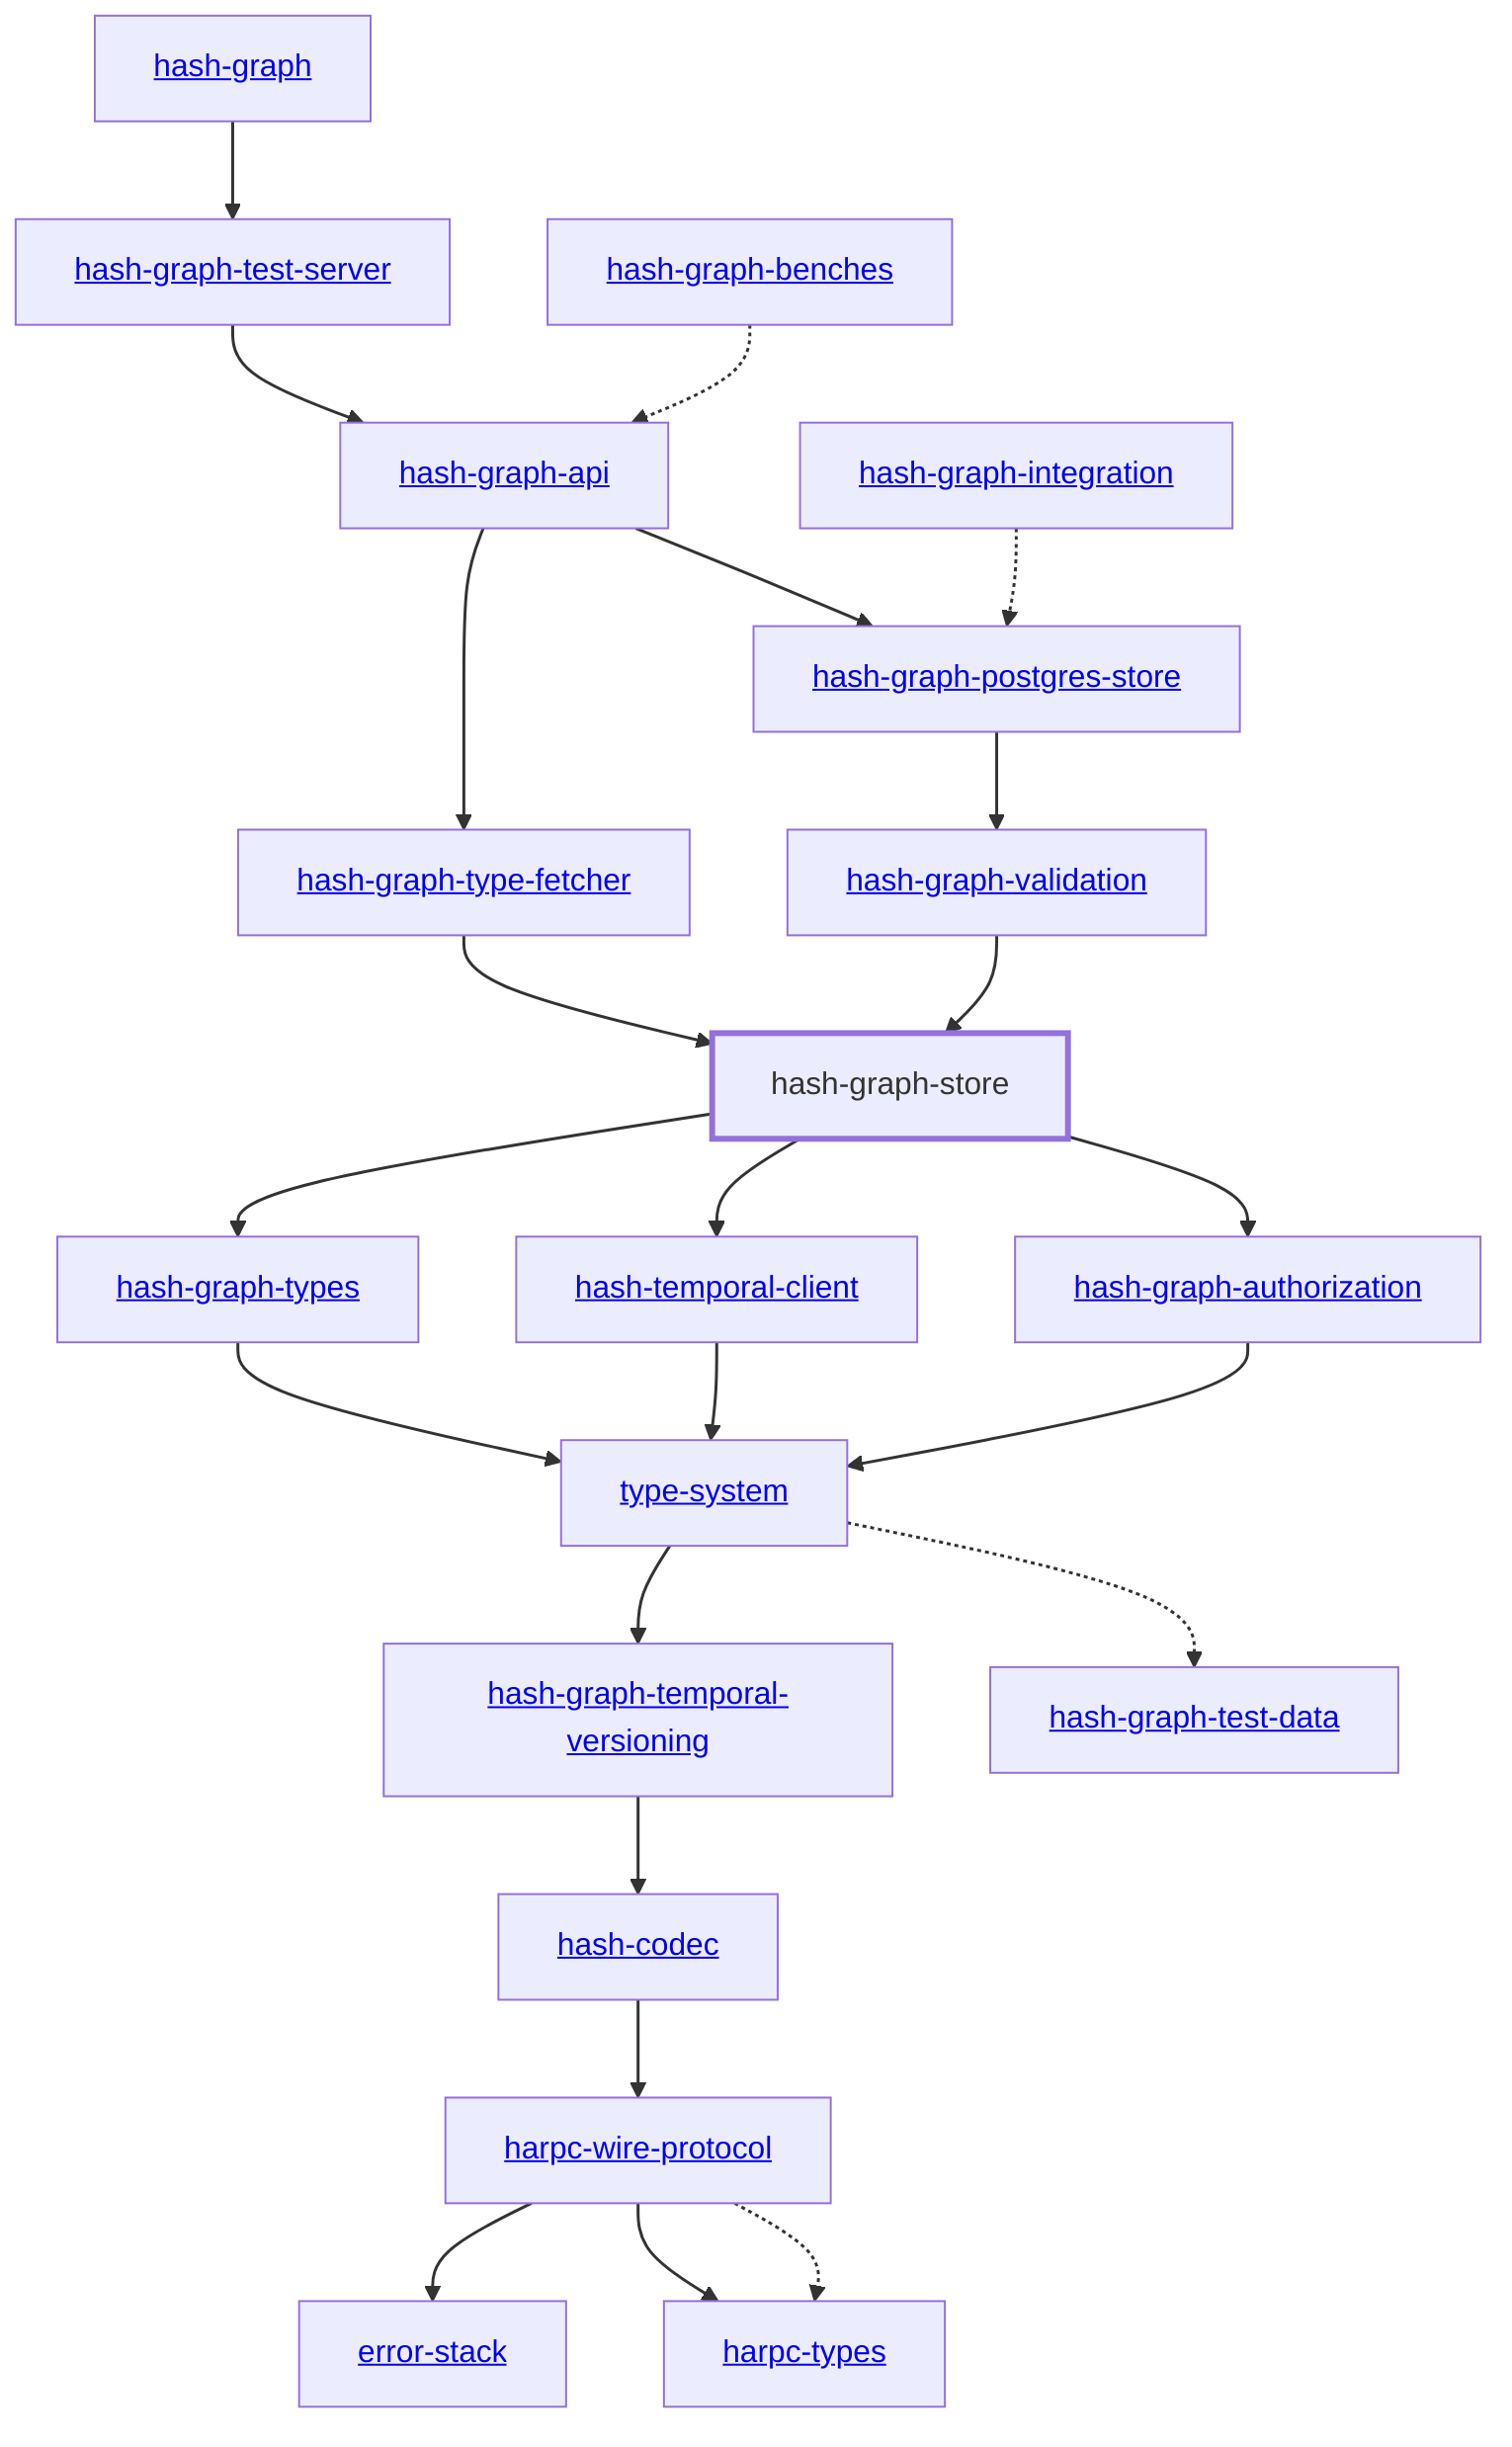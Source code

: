 graph TD
    linkStyle default stroke-width:1.5px
    classDef default stroke-width:1px
    classDef root stroke-width:3px
    classDef dev stroke-width:1px
    classDef build stroke-width:1px
    %% Legend
    %% --> : Normal dependency
    %% -.-> : Dev dependency
    %% ---> : Build dependency
    0[<a href="../hash_graph_api/index.html">hash-graph-api</a>]
    1[<a href="../hash_graph_authorization/index.html">hash-graph-authorization</a>]
    2[<a href="../hash_graph_benches/index.html">hash-graph-benches</a>]
    3[<a href="../hash_graph_integration/index.html">hash-graph-integration</a>]
    4[<a href="../hash_graph_validation/index.html">hash-graph-validation</a>]
    5[<a href="../hash_temporal_client/index.html">hash-temporal-client</a>]
    6[<a href="../hash_graph_postgres_store/index.html">hash-graph-postgres-store</a>]
    7[<a href="../error_stack/index.html">error-stack</a>]
    8[hash-graph-store]
    class 8 root
    9[<a href="../hash_graph_temporal_versioning/index.html">hash-graph-temporal-versioning</a>]
    10[<a href="../hash_graph_test_data/index.html">hash-graph-test-data</a>]
    11[<a href="../hash_graph_test_server/index.html">hash-graph-test-server</a>]
    12[<a href="../type_system/index.html">type-system</a>]
    13[<a href="../hash_graph_type_fetcher/index.html">hash-graph-type-fetcher</a>]
    14[<a href="../hash_graph_types/index.html">hash-graph-types</a>]
    15[<a href="../harpc_types/index.html">harpc-types</a>]
    16[<a href="../harpc_wire_protocol/index.html">harpc-wire-protocol</a>]
    17[<a href="../hash_codec/index.html">hash-codec</a>]
    18[<a href="../hash_graph/index.html">hash-graph</a>]
    12 --> 9
    6 --> 4
    12 -.-> 10
    8 --> 1
    8 --> 14
    8 --> 5
    11 --> 0
    13 --> 8
    14 --> 12
    16 --> 7
    16 --> 15
    16 -.-> 15
    17 --> 16
    18 --> 11
    5 --> 12
    9 --> 17
    0 --> 6
    4 --> 8
    0 --> 13
    1 --> 12
    2 -.-> 0
    3 -.-> 6